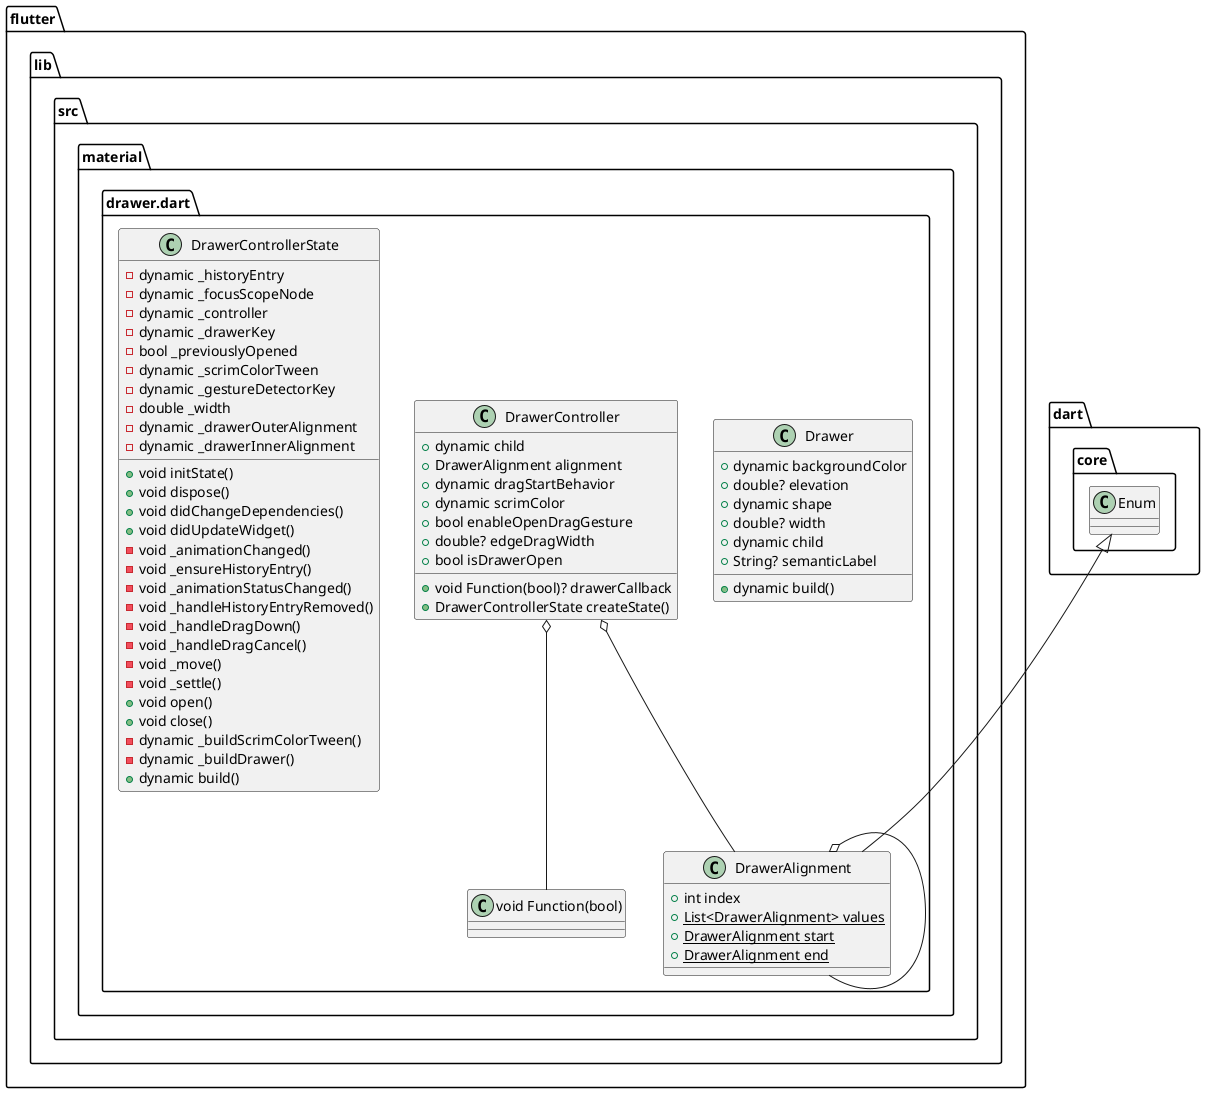 @startuml
set namespaceSeparator ::

class "flutter::lib::src::material::drawer.dart::Drawer" {
  +dynamic backgroundColor
  +double? elevation
  +dynamic shape
  +double? width
  +dynamic child
  +String? semanticLabel
  +dynamic build()
}

class "flutter::lib::src::material::drawer.dart::DrawerController" {
  +dynamic child
  +DrawerAlignment alignment
  +void Function(bool)? drawerCallback
  +dynamic dragStartBehavior
  +dynamic scrimColor
  +bool enableOpenDragGesture
  +double? edgeDragWidth
  +bool isDrawerOpen
  +DrawerControllerState createState()
}

"flutter::lib::src::material::drawer.dart::DrawerController" o-- "flutter::lib::src::material::drawer.dart::DrawerAlignment"
"flutter::lib::src::material::drawer.dart::DrawerController" o-- "flutter::lib::src::material::drawer.dart::void Function(bool)"

class "flutter::lib::src::material::drawer.dart::DrawerControllerState" {
  -dynamic _historyEntry
  -dynamic _focusScopeNode
  -dynamic _controller
  -dynamic _drawerKey
  -bool _previouslyOpened
  -dynamic _scrimColorTween
  -dynamic _gestureDetectorKey
  -double _width
  -dynamic _drawerOuterAlignment
  -dynamic _drawerInnerAlignment
  +void initState()
  +void dispose()
  +void didChangeDependencies()
  +void didUpdateWidget()
  -void _animationChanged()
  -void _ensureHistoryEntry()
  -void _animationStatusChanged()
  -void _handleHistoryEntryRemoved()
  -void _handleDragDown()
  -void _handleDragCancel()
  -void _move()
  -void _settle()
  +void open()
  +void close()
  -dynamic _buildScrimColorTween()
  -dynamic _buildDrawer()
  +dynamic build()
}

class "flutter::lib::src::material::drawer.dart::DrawerAlignment" {
  +int index
  {static} +List<DrawerAlignment> values
  {static} +DrawerAlignment start
  {static} +DrawerAlignment end
}

"flutter::lib::src::material::drawer.dart::DrawerAlignment" o-- "flutter::lib::src::material::drawer.dart::DrawerAlignment"
"dart::core::Enum" <|-- "flutter::lib::src::material::drawer.dart::DrawerAlignment"


@enduml
